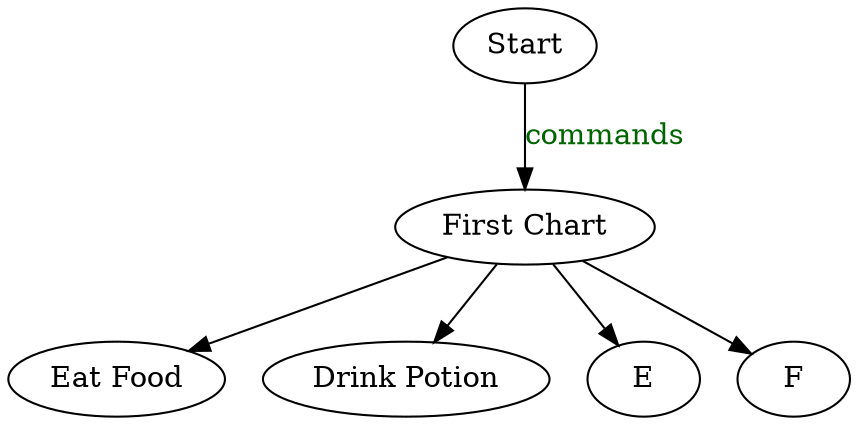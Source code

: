 digraph simple_map {
A [label="Start"]      // node B
B [label="First Chart"]  // node E
C [label="Eat Food"]
D [label="Drink Potion"]

A->B [label="commands", fontcolor=darkgreen ]
B->C
B->D
B->E
B->F

}